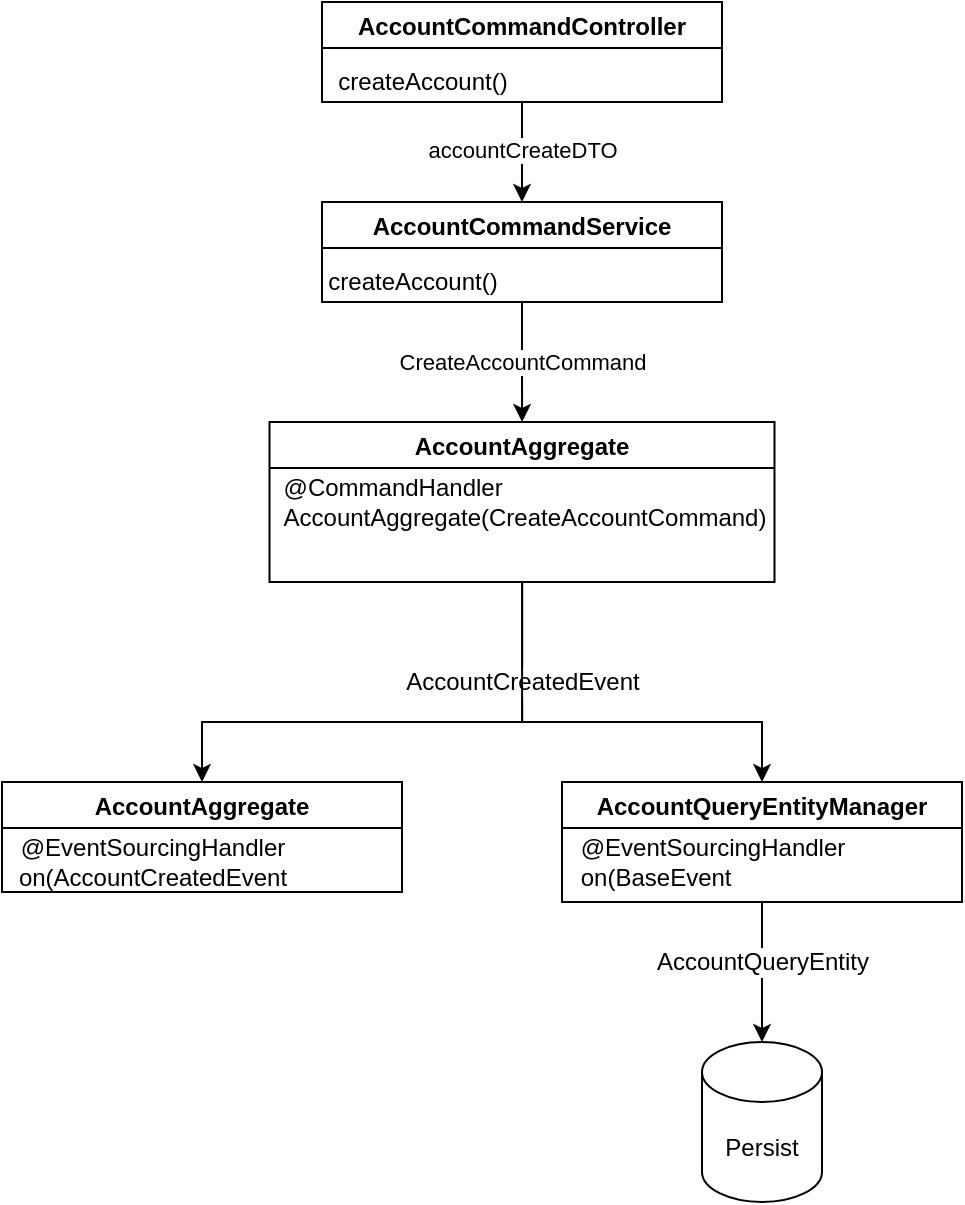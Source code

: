 <mxfile version="16.4.0" type="device"><diagram name="Page-1" id="9f46799a-70d6-7492-0946-bef42562c5a5"><mxGraphModel dx="1022" dy="539" grid="1" gridSize="10" guides="1" tooltips="1" connect="1" arrows="1" fold="1" page="1" pageScale="1" pageWidth="1100" pageHeight="850" background="none" math="0" shadow="0"><root><mxCell id="0"/><mxCell id="1" parent="0"/><mxCell id="208POAMCwYeJ0Je6QQbQ-19" value="accountCreateDTO" style="edgeStyle=orthogonalEdgeStyle;rounded=0;orthogonalLoop=1;jettySize=auto;html=1;entryX=0.5;entryY=0;entryDx=0;entryDy=0;" edge="1" parent="1" source="208POAMCwYeJ0Je6QQbQ-1" target="208POAMCwYeJ0Je6QQbQ-17"><mxGeometry x="-0.067" relative="1" as="geometry"><mxPoint as="offset"/></mxGeometry></mxCell><mxCell id="208POAMCwYeJ0Je6QQbQ-1" value="AccountCommandController" style="swimlane;" vertex="1" parent="1"><mxGeometry x="200" y="240" width="200" height="50" as="geometry"/></mxCell><mxCell id="208POAMCwYeJ0Je6QQbQ-2" value="createAccount()" style="text;html=1;align=center;verticalAlign=middle;resizable=0;points=[];autosize=1;strokeColor=none;fillColor=none;" vertex="1" parent="208POAMCwYeJ0Je6QQbQ-1"><mxGeometry y="30" width="100" height="20" as="geometry"/></mxCell><mxCell id="208POAMCwYeJ0Je6QQbQ-24" value="AccountCreatedEvent" style="edgeStyle=orthogonalEdgeStyle;rounded=0;orthogonalLoop=1;jettySize=auto;html=1;entryX=0.5;entryY=0;entryDx=0;entryDy=0;fontSize=12;" edge="1" parent="1" source="208POAMCwYeJ0Je6QQbQ-3" target="208POAMCwYeJ0Je6QQbQ-5"><mxGeometry x="-0.616" relative="1" as="geometry"><Array as="points"><mxPoint x="300" y="600"/><mxPoint x="140" y="600"/></Array><mxPoint as="offset"/></mxGeometry></mxCell><mxCell id="208POAMCwYeJ0Je6QQbQ-28" style="edgeStyle=orthogonalEdgeStyle;rounded=0;orthogonalLoop=1;jettySize=auto;html=1;entryX=0.5;entryY=0;entryDx=0;entryDy=0;fontSize=12;" edge="1" parent="1" source="208POAMCwYeJ0Je6QQbQ-3" target="208POAMCwYeJ0Je6QQbQ-7"><mxGeometry relative="1" as="geometry"><Array as="points"><mxPoint x="300" y="600"/><mxPoint x="420" y="600"/></Array></mxGeometry></mxCell><mxCell id="208POAMCwYeJ0Je6QQbQ-3" value="AccountAggregate" style="swimlane;" vertex="1" parent="1"><mxGeometry x="173.75" y="450" width="252.5" height="80" as="geometry"/></mxCell><mxCell id="208POAMCwYeJ0Je6QQbQ-4" value="&lt;div style=&quot;text-align: justify&quot;&gt;&lt;span&gt;@CommandHandler&lt;/span&gt;&lt;/div&gt;&lt;div style=&quot;text-align: justify&quot;&gt;&lt;span&gt;AccountAggregate(CreateAccountCommand)&lt;/span&gt;&lt;/div&gt;" style="text;html=1;align=center;verticalAlign=middle;resizable=0;points=[];autosize=1;strokeColor=none;fillColor=none;" vertex="1" parent="208POAMCwYeJ0Je6QQbQ-3"><mxGeometry x="2.5" y="25" width="250" height="30" as="geometry"/></mxCell><mxCell id="208POAMCwYeJ0Je6QQbQ-5" value="AccountAggregate" style="swimlane;" vertex="1" parent="1"><mxGeometry x="40" y="630" width="200" height="55" as="geometry"/></mxCell><mxCell id="208POAMCwYeJ0Je6QQbQ-6" value="@EventSourcingHandler&lt;br&gt;on(AccountCreatedEvent" style="text;html=1;align=center;verticalAlign=middle;resizable=0;points=[];autosize=1;strokeColor=none;fillColor=none;" vertex="1" parent="208POAMCwYeJ0Je6QQbQ-5"><mxGeometry y="25" width="150" height="30" as="geometry"/></mxCell><mxCell id="208POAMCwYeJ0Je6QQbQ-7" value="AccountQueryEntityManager" style="swimlane;" vertex="1" parent="1"><mxGeometry x="320" y="630" width="200" height="60" as="geometry"/></mxCell><mxCell id="208POAMCwYeJ0Je6QQbQ-8" value="&lt;div style=&quot;text-align: justify&quot;&gt;@EventSourcingHandler&lt;/div&gt;&lt;div style=&quot;text-align: justify&quot;&gt;&lt;span&gt;on(BaseEvent&lt;/span&gt;&lt;/div&gt;" style="text;html=1;align=center;verticalAlign=middle;resizable=0;points=[];autosize=1;strokeColor=none;fillColor=none;" vertex="1" parent="208POAMCwYeJ0Je6QQbQ-7"><mxGeometry y="25" width="150" height="30" as="geometry"/></mxCell><mxCell id="208POAMCwYeJ0Je6QQbQ-23" value="CreateAccountCommand" style="edgeStyle=orthogonalEdgeStyle;rounded=0;orthogonalLoop=1;jettySize=auto;html=1;" edge="1" parent="1" source="208POAMCwYeJ0Je6QQbQ-17" target="208POAMCwYeJ0Je6QQbQ-3"><mxGeometry relative="1" as="geometry"/></mxCell><mxCell id="208POAMCwYeJ0Je6QQbQ-17" value="AccountCommandService" style="swimlane;startSize=23;" vertex="1" parent="1"><mxGeometry x="200" y="340" width="200" height="50" as="geometry"/></mxCell><mxCell id="208POAMCwYeJ0Je6QQbQ-18" value="createAccount()" style="text;html=1;align=center;verticalAlign=middle;resizable=0;points=[];autosize=1;strokeColor=none;fillColor=none;" vertex="1" parent="208POAMCwYeJ0Je6QQbQ-17"><mxGeometry x="-5" y="30" width="100" height="20" as="geometry"/></mxCell><mxCell id="208POAMCwYeJ0Je6QQbQ-29" value="Persist" style="shape=cylinder3;whiteSpace=wrap;html=1;boundedLbl=1;backgroundOutline=1;size=15;fontSize=12;" vertex="1" parent="1"><mxGeometry x="390" y="760" width="60" height="80" as="geometry"/></mxCell><mxCell id="208POAMCwYeJ0Je6QQbQ-30" value="AccountQueryEntity" style="edgeStyle=orthogonalEdgeStyle;rounded=0;orthogonalLoop=1;jettySize=auto;html=1;entryX=0.5;entryY=0;entryDx=0;entryDy=0;entryPerimeter=0;fontSize=12;exitX=0.5;exitY=1;exitDx=0;exitDy=0;" edge="1" parent="1" source="208POAMCwYeJ0Je6QQbQ-7" target="208POAMCwYeJ0Je6QQbQ-29"><mxGeometry x="-0.143" relative="1" as="geometry"><mxPoint x="550" y="680" as="sourcePoint"/><Array as="points"><mxPoint x="420" y="760"/></Array><mxPoint as="offset"/></mxGeometry></mxCell></root></mxGraphModel></diagram></mxfile>